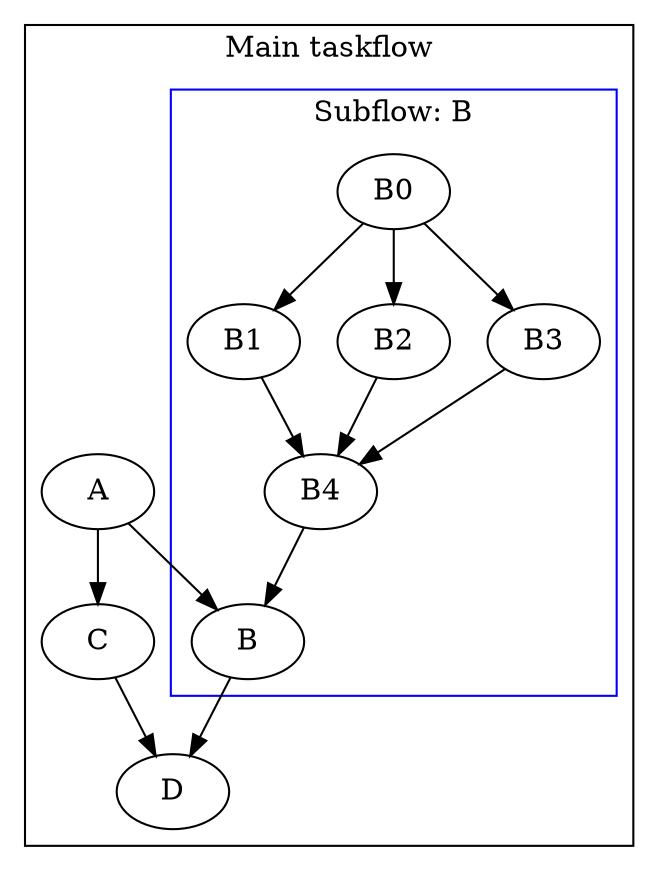 digraph Taskflow {
subgraph cluster_p0x7ffc8dea6f60 {
label="Main taskflow";
p0x56512e2a43c0[label="A" ];
p0x56512e2a43c0 -> p0x56512e2a4730;
p0x56512e2a43c0 -> p0x56512e2a44f0;
p0x56512e2a44f0[label="C" ];
p0x56512e2a44f0 -> p0x56512e2a4620;
p0x56512e2a4620[label="D" ];
p0x56512e2a4730[label="B" ];
p0x56512e2a4730 -> p0x56512e2a4620;
subgraph cluster_p0x56512e2a4730 {
label="Subflow: B";
color=blue
p0x7f152c000b20[label="B0" ];
p0x7f152c000b20 -> p0x7f152c000c50;
p0x7f152c000b20 -> p0x7f152c000d80;
p0x7f152c000b20 -> p0x7f152c000ec0;
p0x7f152c000c50[label="B1" ];
p0x7f152c000c50 -> p0x7f152c000fd0;
p0x7f152c000d80[label="B2" ];
p0x7f152c000d80 -> p0x7f152c000fd0;
p0x7f152c000ec0[label="B3" ];
p0x7f152c000ec0 -> p0x7f152c000fd0;
p0x7f152c000fd0[label="B4" ];
p0x7f152c000fd0 -> p0x56512e2a4730;
}
}
}
